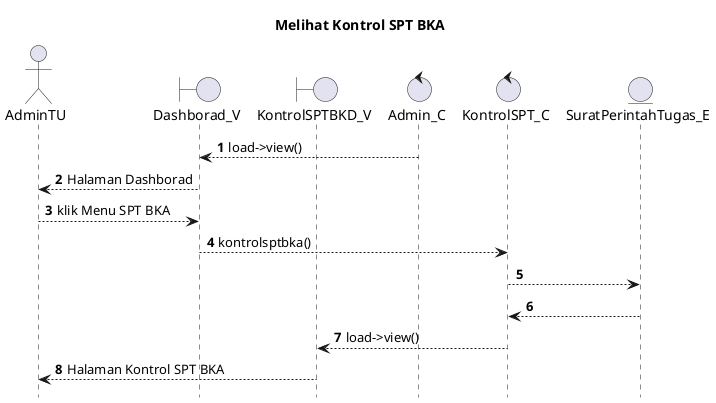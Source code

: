 @startuml

autonumber
hide footbox
title Melihat Kontrol SPT BKA

Actor AdminTU
boundary Dashborad_V
boundary KontrolSPTBKD_V
control Admin_C
control KontrolSPT_C
Entity SuratPerintahTugas_E

Admin_C --> Dashborad_V: load->view()
Dashborad_V --> AdminTU: Halaman Dashborad
AdminTU --> Dashborad_V: klik Menu SPT BKA
Dashborad_V --> KontrolSPT_C: kontrolsptbka()
KontrolSPT_C --> SuratPerintahTugas_E:
    
    SuratPerintahTugas_E --> KontrolSPT_C:
    KontrolSPT_C --> KontrolSPTBKD_V: load->view()
    KontrolSPTBKD_V --> AdminTU: Halaman Kontrol SPT BKA

@enduml